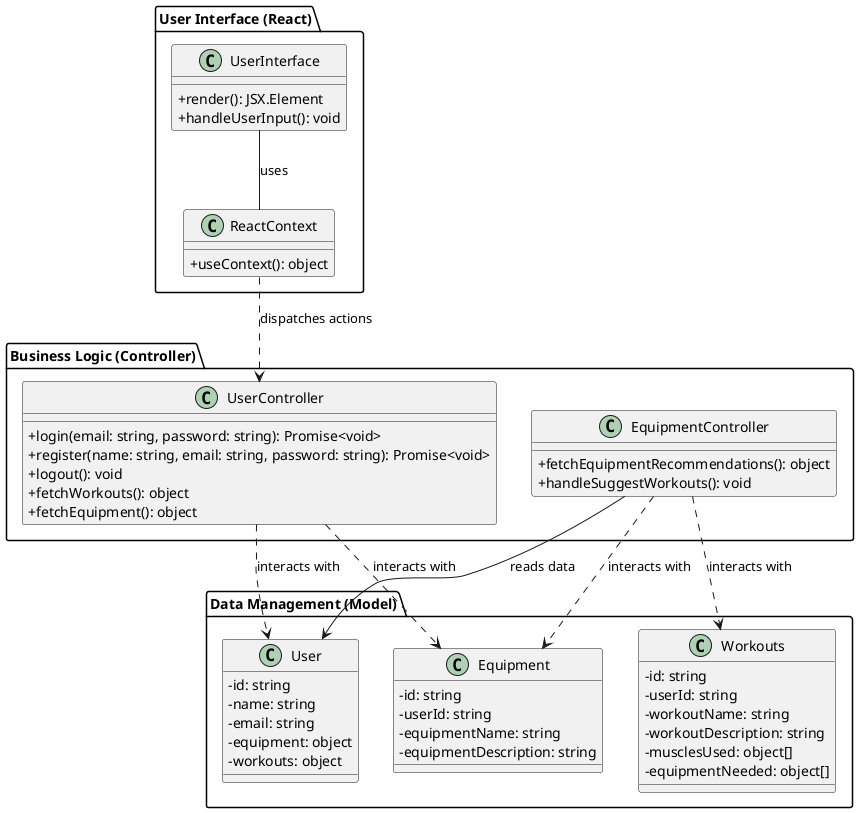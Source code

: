 @startuml
skinparam classAttributeIconSize 0

package "User Interface (React)" {
    class UserInterface {
        + render(): JSX.Element
        + handleUserInput(): void
    }

    class ReactContext {
        + useContext(): object
    }
}

package "Business Logic (Controller)" {
    class UserController {
        + login(email: string, password: string): Promise<void>
        + register(name: string, email: string, password: string): Promise<void>
        + logout(): void
        + fetchWorkouts(): object
        + fetchEquipment(): object
    }

    class EquipmentController {
        + fetchEquipmentRecommendations(): object
        + handleSuggestWorkouts(): void
    }
}

package "Data Management (Model)" {
    class User {
        - id: string
        - name: string
        - email: string
        - equipment: object
        - workouts: object
    }

    class Equipment {
        - id: string
        - userId: string
        - equipmentName: string
        - equipmentDescription: string
    }

    class Workouts {
        - id: string
        - userId: string
        - workoutName: string
        - workoutDescription: string
        - musclesUsed: object[]
        - equipmentNeeded: object[]
    }
}

UserInterface -- ReactContext : uses
ReactContext ..> UserController : dispatches actions
UserController ..> User : interacts with
UserController ..> Equipment : interacts with
EquipmentController ..> Equipment : interacts with
EquipmentController ..> Workouts: interacts with
EquipmentController --> User : reads data
